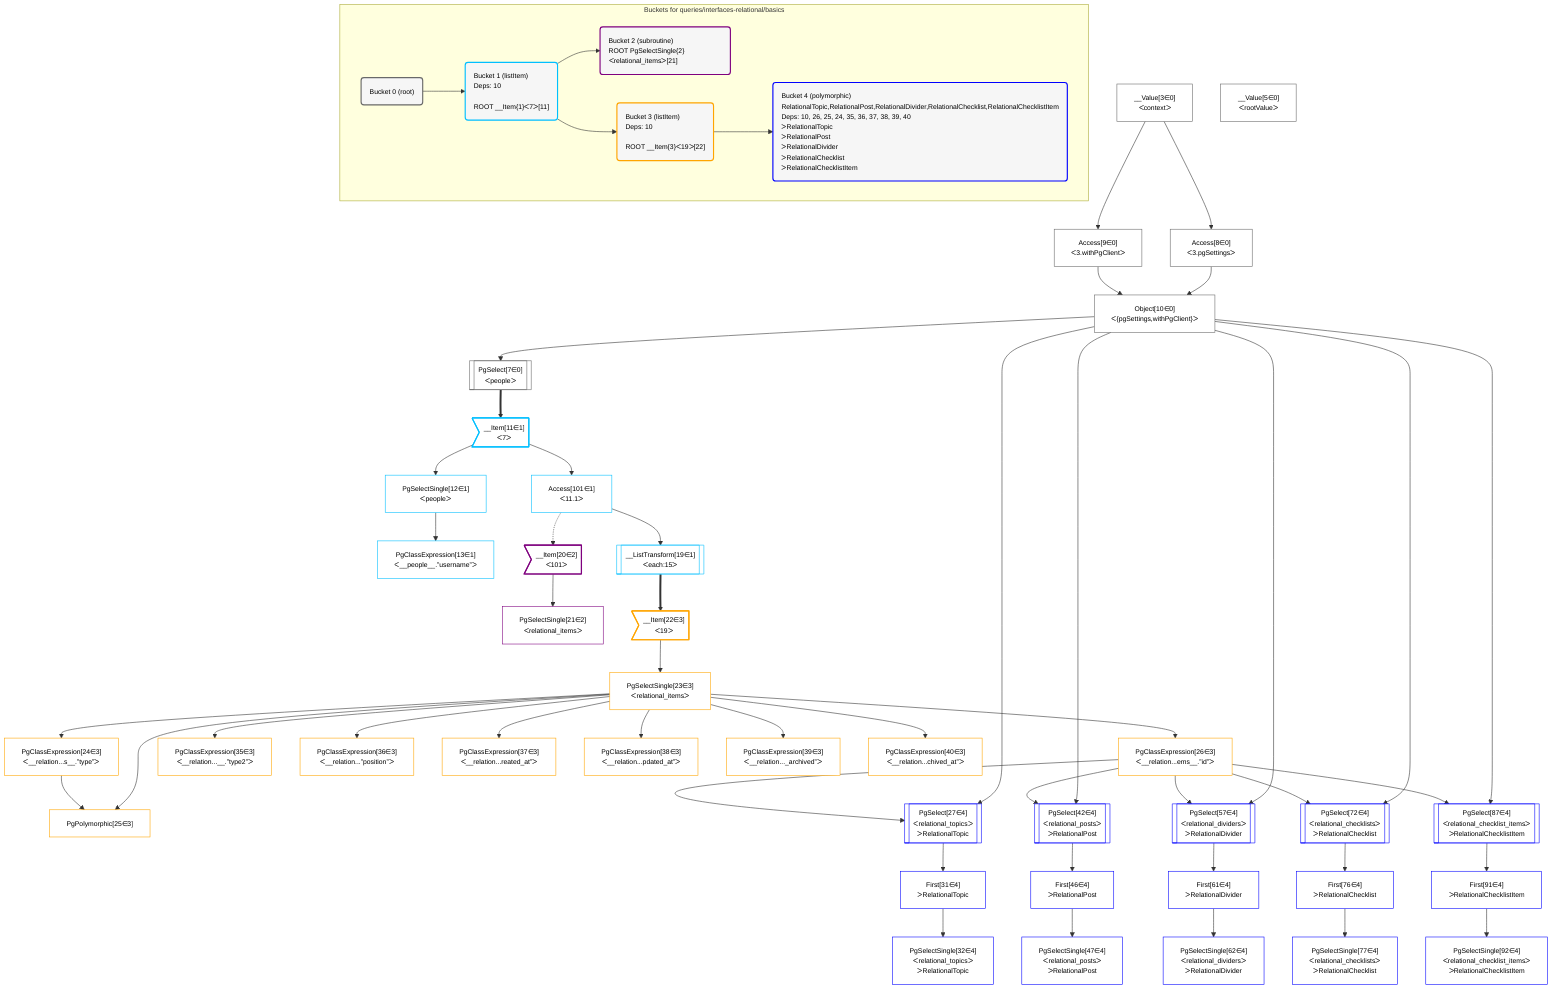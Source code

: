 %%{init: {'themeVariables': { 'fontSize': '12px'}}}%%
graph TD
    classDef path fill:#eee,stroke:#000,color:#000
    classDef plan fill:#fff,stroke-width:1px,color:#000
    classDef itemplan fill:#fff,stroke-width:2px,color:#000
    classDef sideeffectplan fill:#f00,stroke-width:2px,color:#000
    classDef bucket fill:#f6f6f6,color:#000,stroke-width:2px,text-align:left


    %% define steps
    __Value3["__Value[3∈0]<br />ᐸcontextᐳ"]:::plan
    __Value5["__Value[5∈0]<br />ᐸrootValueᐳ"]:::plan
    Access8["Access[8∈0]<br />ᐸ3.pgSettingsᐳ"]:::plan
    Access9["Access[9∈0]<br />ᐸ3.withPgClientᐳ"]:::plan
    Object10["Object[10∈0]<br />ᐸ{pgSettings,withPgClient}ᐳ"]:::plan
    PgSelect7[["PgSelect[7∈0]<br />ᐸpeopleᐳ"]]:::plan
    __Item11>"__Item[11∈1]<br />ᐸ7ᐳ"]:::itemplan
    PgSelectSingle12["PgSelectSingle[12∈1]<br />ᐸpeopleᐳ"]:::plan
    PgClassExpression13["PgClassExpression[13∈1]<br />ᐸ__people__.”username”ᐳ"]:::plan
    Access101["Access[101∈1]<br />ᐸ11.1ᐳ"]:::plan
    __ListTransform19[["__ListTransform[19∈1]<br />ᐸeach:15ᐳ"]]:::plan
    __Item20>"__Item[20∈2]<br />ᐸ101ᐳ"]:::itemplan
    PgSelectSingle21["PgSelectSingle[21∈2]<br />ᐸrelational_itemsᐳ"]:::plan
    __Item22>"__Item[22∈3]<br />ᐸ19ᐳ"]:::itemplan
    PgSelectSingle23["PgSelectSingle[23∈3]<br />ᐸrelational_itemsᐳ"]:::plan
    PgClassExpression24["PgClassExpression[24∈3]<br />ᐸ__relation...s__.”type”ᐳ"]:::plan
    PgPolymorphic25["PgPolymorphic[25∈3]"]:::plan
    PgClassExpression26["PgClassExpression[26∈3]<br />ᐸ__relation...ems__.”id”ᐳ"]:::plan
    PgSelect27[["PgSelect[27∈4]<br />ᐸrelational_topicsᐳ<br />ᐳRelationalTopic"]]:::plan
    First31["First[31∈4]<br />ᐳRelationalTopic"]:::plan
    PgSelectSingle32["PgSelectSingle[32∈4]<br />ᐸrelational_topicsᐳ<br />ᐳRelationalTopic"]:::plan
    PgClassExpression35["PgClassExpression[35∈3]<br />ᐸ__relation...__.”type2”ᐳ"]:::plan
    PgClassExpression36["PgClassExpression[36∈3]<br />ᐸ__relation...”position”ᐳ"]:::plan
    PgClassExpression37["PgClassExpression[37∈3]<br />ᐸ__relation...reated_at”ᐳ"]:::plan
    PgClassExpression38["PgClassExpression[38∈3]<br />ᐸ__relation...pdated_at”ᐳ"]:::plan
    PgClassExpression39["PgClassExpression[39∈3]<br />ᐸ__relation..._archived”ᐳ"]:::plan
    PgClassExpression40["PgClassExpression[40∈3]<br />ᐸ__relation...chived_at”ᐳ"]:::plan
    PgSelect42[["PgSelect[42∈4]<br />ᐸrelational_postsᐳ<br />ᐳRelationalPost"]]:::plan
    First46["First[46∈4]<br />ᐳRelationalPost"]:::plan
    PgSelectSingle47["PgSelectSingle[47∈4]<br />ᐸrelational_postsᐳ<br />ᐳRelationalPost"]:::plan
    PgSelect57[["PgSelect[57∈4]<br />ᐸrelational_dividersᐳ<br />ᐳRelationalDivider"]]:::plan
    First61["First[61∈4]<br />ᐳRelationalDivider"]:::plan
    PgSelectSingle62["PgSelectSingle[62∈4]<br />ᐸrelational_dividersᐳ<br />ᐳRelationalDivider"]:::plan
    PgSelect72[["PgSelect[72∈4]<br />ᐸrelational_checklistsᐳ<br />ᐳRelationalChecklist"]]:::plan
    First76["First[76∈4]<br />ᐳRelationalChecklist"]:::plan
    PgSelectSingle77["PgSelectSingle[77∈4]<br />ᐸrelational_checklistsᐳ<br />ᐳRelationalChecklist"]:::plan
    PgSelect87[["PgSelect[87∈4]<br />ᐸrelational_checklist_itemsᐳ<br />ᐳRelationalChecklistItem"]]:::plan
    First91["First[91∈4]<br />ᐳRelationalChecklistItem"]:::plan
    PgSelectSingle92["PgSelectSingle[92∈4]<br />ᐸrelational_checklist_itemsᐳ<br />ᐳRelationalChecklistItem"]:::plan

    %% plan dependencies
    __Value3 --> Access8
    __Value3 --> Access9
    Access8 & Access9 --> Object10
    Object10 --> PgSelect7
    PgSelect7 ==> __Item11
    __Item11 --> PgSelectSingle12
    PgSelectSingle12 --> PgClassExpression13
    __Item11 --> Access101
    Access101 --> __ListTransform19
    Access101 -.-> __Item20
    __Item20 --> PgSelectSingle21
    __ListTransform19 ==> __Item22
    __Item22 --> PgSelectSingle23
    PgSelectSingle23 --> PgClassExpression24
    PgSelectSingle23 & PgClassExpression24 --> PgPolymorphic25
    PgSelectSingle23 --> PgClassExpression26
    Object10 & PgClassExpression26 --> PgSelect27
    PgSelect27 --> First31
    First31 --> PgSelectSingle32
    PgSelectSingle23 --> PgClassExpression35
    PgSelectSingle23 --> PgClassExpression36
    PgSelectSingle23 --> PgClassExpression37
    PgSelectSingle23 --> PgClassExpression38
    PgSelectSingle23 --> PgClassExpression39
    PgSelectSingle23 --> PgClassExpression40
    Object10 & PgClassExpression26 --> PgSelect42
    PgSelect42 --> First46
    First46 --> PgSelectSingle47
    Object10 & PgClassExpression26 --> PgSelect57
    PgSelect57 --> First61
    First61 --> PgSelectSingle62
    Object10 & PgClassExpression26 --> PgSelect72
    PgSelect72 --> First76
    First76 --> PgSelectSingle77
    Object10 & PgClassExpression26 --> PgSelect87
    PgSelect87 --> First91
    First91 --> PgSelectSingle92

    subgraph "Buckets for queries/interfaces-relational/basics"
    Bucket0("Bucket 0 (root)"):::bucket
    classDef bucket0 stroke:#696969
    class Bucket0,__Value3,__Value5,PgSelect7,Access8,Access9,Object10 bucket0
    Bucket1("Bucket 1 (listItem)<br />Deps: 10<br /><br />ROOT __Item{1}ᐸ7ᐳ[11]"):::bucket
    classDef bucket1 stroke:#00bfff
    class Bucket1,__Item11,PgSelectSingle12,PgClassExpression13,__ListTransform19,Access101 bucket1
    Bucket2("Bucket 2 (subroutine)<br />ROOT PgSelectSingle{2}ᐸrelational_itemsᐳ[21]"):::bucket
    classDef bucket2 stroke:#7f007f
    class Bucket2,__Item20,PgSelectSingle21 bucket2
    Bucket3("Bucket 3 (listItem)<br />Deps: 10<br /><br />ROOT __Item{3}ᐸ19ᐳ[22]"):::bucket
    classDef bucket3 stroke:#ffa500
    class Bucket3,__Item22,PgSelectSingle23,PgClassExpression24,PgPolymorphic25,PgClassExpression26,PgClassExpression35,PgClassExpression36,PgClassExpression37,PgClassExpression38,PgClassExpression39,PgClassExpression40 bucket3
    Bucket4("Bucket 4 (polymorphic)<br />RelationalTopic,RelationalPost,RelationalDivider,RelationalChecklist,RelationalChecklistItem<br />Deps: 10, 26, 25, 24, 35, 36, 37, 38, 39, 40<br />ᐳRelationalTopic<br />ᐳRelationalPost<br />ᐳRelationalDivider<br />ᐳRelationalChecklist<br />ᐳRelationalChecklistItem"):::bucket
    classDef bucket4 stroke:#0000ff
    class Bucket4,PgSelect27,First31,PgSelectSingle32,PgSelect42,First46,PgSelectSingle47,PgSelect57,First61,PgSelectSingle62,PgSelect72,First76,PgSelectSingle77,PgSelect87,First91,PgSelectSingle92 bucket4
    Bucket0 --> Bucket1
    Bucket1 --> Bucket2 & Bucket3
    Bucket3 --> Bucket4
    end